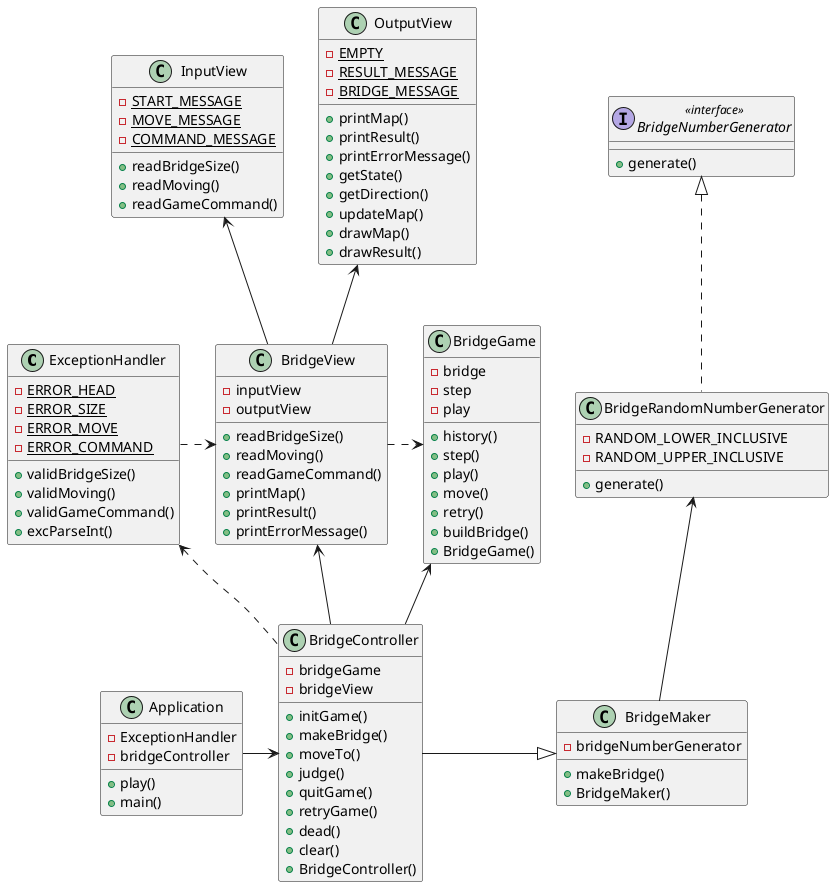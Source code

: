 @startuml

class ExceptionHandler
class BridgeGame
class BridgeController
class BridgeMaker
class BridgeNumberGenerator
class BridgeRandomNumberGenerator
class InputView
class OutputView
class Application


BridgeController -up-> BridgeGame

BridgeController -up-> BridgeView
BridgeController -right-|> BridgeMaker


BridgeView -up-> OutputView
BridgeView -up-> InputView

BridgeRandomNumberGenerator .up.|> BridgeNumberGenerator
BridgeMaker -up-> BridgeRandomNumberGenerator

Application -right-> BridgeController
ExceptionHandler .right.> BridgeView
BridgeController .up.> ExceptionHandler
BridgeView .right.> BridgeGame


class Application{
    - ExceptionHandler
    - bridgeController
    + play()
    + main()
}

class BridgeGame{
    - bridge
    - step
    - play
    + history()
    + step()
    + play()
    + move()
    + retry()
    + buildBridge()
    + BridgeGame()
}

class BridgeController{
    - bridgeGame
    - bridgeView

    + initGame()
    + makeBridge()
    + moveTo()
    + judge()
    + quitGame()
    + retryGame()
    + dead()
    + clear()
    + BridgeController()
}

class BridgeMaker{
    - bridgeNumberGenerator
    + makeBridge()
    + BridgeMaker()
}

interface BridgeNumberGenerator <<interface>>{
    + generate()
}

class BridgeRandomNumberGenerator{
    - RANDOM_LOWER_INCLUSIVE
    - RANDOM_UPPER_INCLUSIVE
    + generate()
}

class BridgeView{
    - inputView
    - outputView
    + readBridgeSize()
    + readMoving()
    + readGameCommand()
    + printMap()
    + printResult()
    + printErrorMessage()
}

class InputView{
    - {static} START_MESSAGE
    - {static} MOVE_MESSAGE
    - {static} COMMAND_MESSAGE

    + readBridgeSize()
    + readMoving()
    + readGameCommand()
}

class OutputView{
    - {static} EMPTY
    - {static} RESULT_MESSAGE
    - {static} BRIDGE_MESSAGE
    + printMap()
    + printResult()
    + printErrorMessage()
    + getState()
    + getDirection()
    + updateMap()
    + drawMap()
    + drawResult()
}

class ExceptionHandler{
    - {static} ERROR_HEAD
    - {static} ERROR_SIZE
    - {static} ERROR_MOVE
    - {static} ERROR_COMMAND
    + validBridgeSize()
    + validMoving()
    + validGameCommand()
    + excParseInt()
}



@enduml
